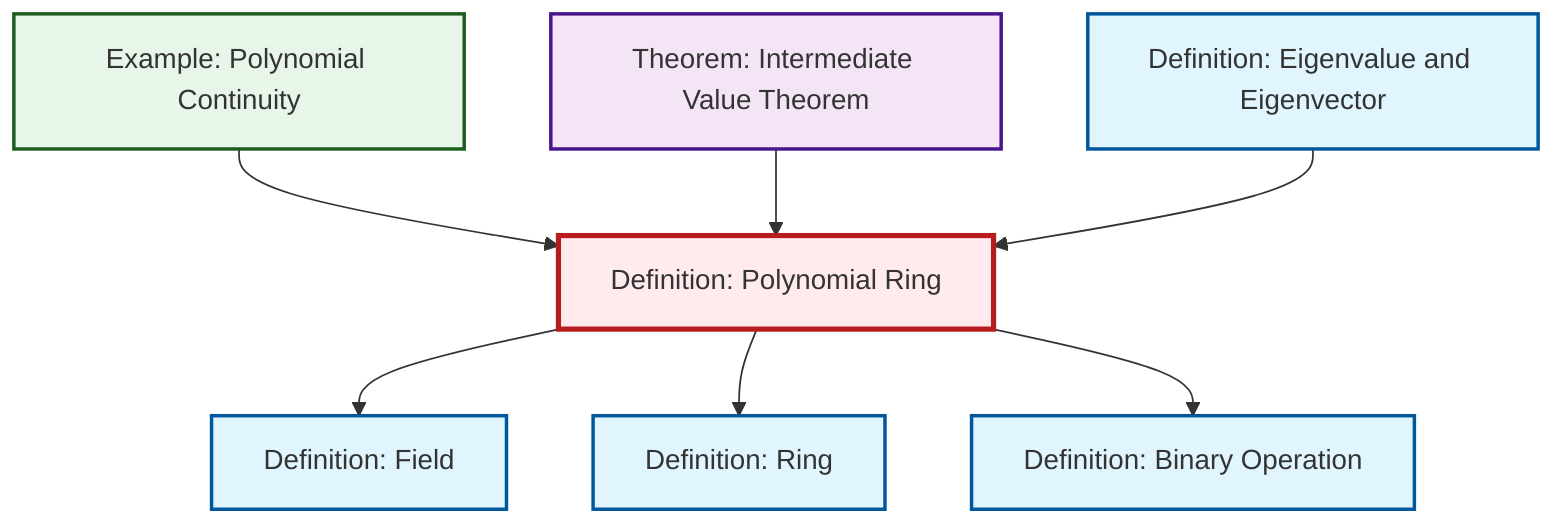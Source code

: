 graph TD
    classDef definition fill:#e1f5fe,stroke:#01579b,stroke-width:2px
    classDef theorem fill:#f3e5f5,stroke:#4a148c,stroke-width:2px
    classDef axiom fill:#fff3e0,stroke:#e65100,stroke-width:2px
    classDef example fill:#e8f5e9,stroke:#1b5e20,stroke-width:2px
    classDef current fill:#ffebee,stroke:#b71c1c,stroke-width:3px
    def-polynomial-ring["Definition: Polynomial Ring"]:::definition
    thm-intermediate-value["Theorem: Intermediate Value Theorem"]:::theorem
    def-binary-operation["Definition: Binary Operation"]:::definition
    def-field["Definition: Field"]:::definition
    def-ring["Definition: Ring"]:::definition
    ex-polynomial-continuity["Example: Polynomial Continuity"]:::example
    def-eigenvalue-eigenvector["Definition: Eigenvalue and Eigenvector"]:::definition
    def-polynomial-ring --> def-field
    def-polynomial-ring --> def-ring
    ex-polynomial-continuity --> def-polynomial-ring
    thm-intermediate-value --> def-polynomial-ring
    def-polynomial-ring --> def-binary-operation
    def-eigenvalue-eigenvector --> def-polynomial-ring
    class def-polynomial-ring current